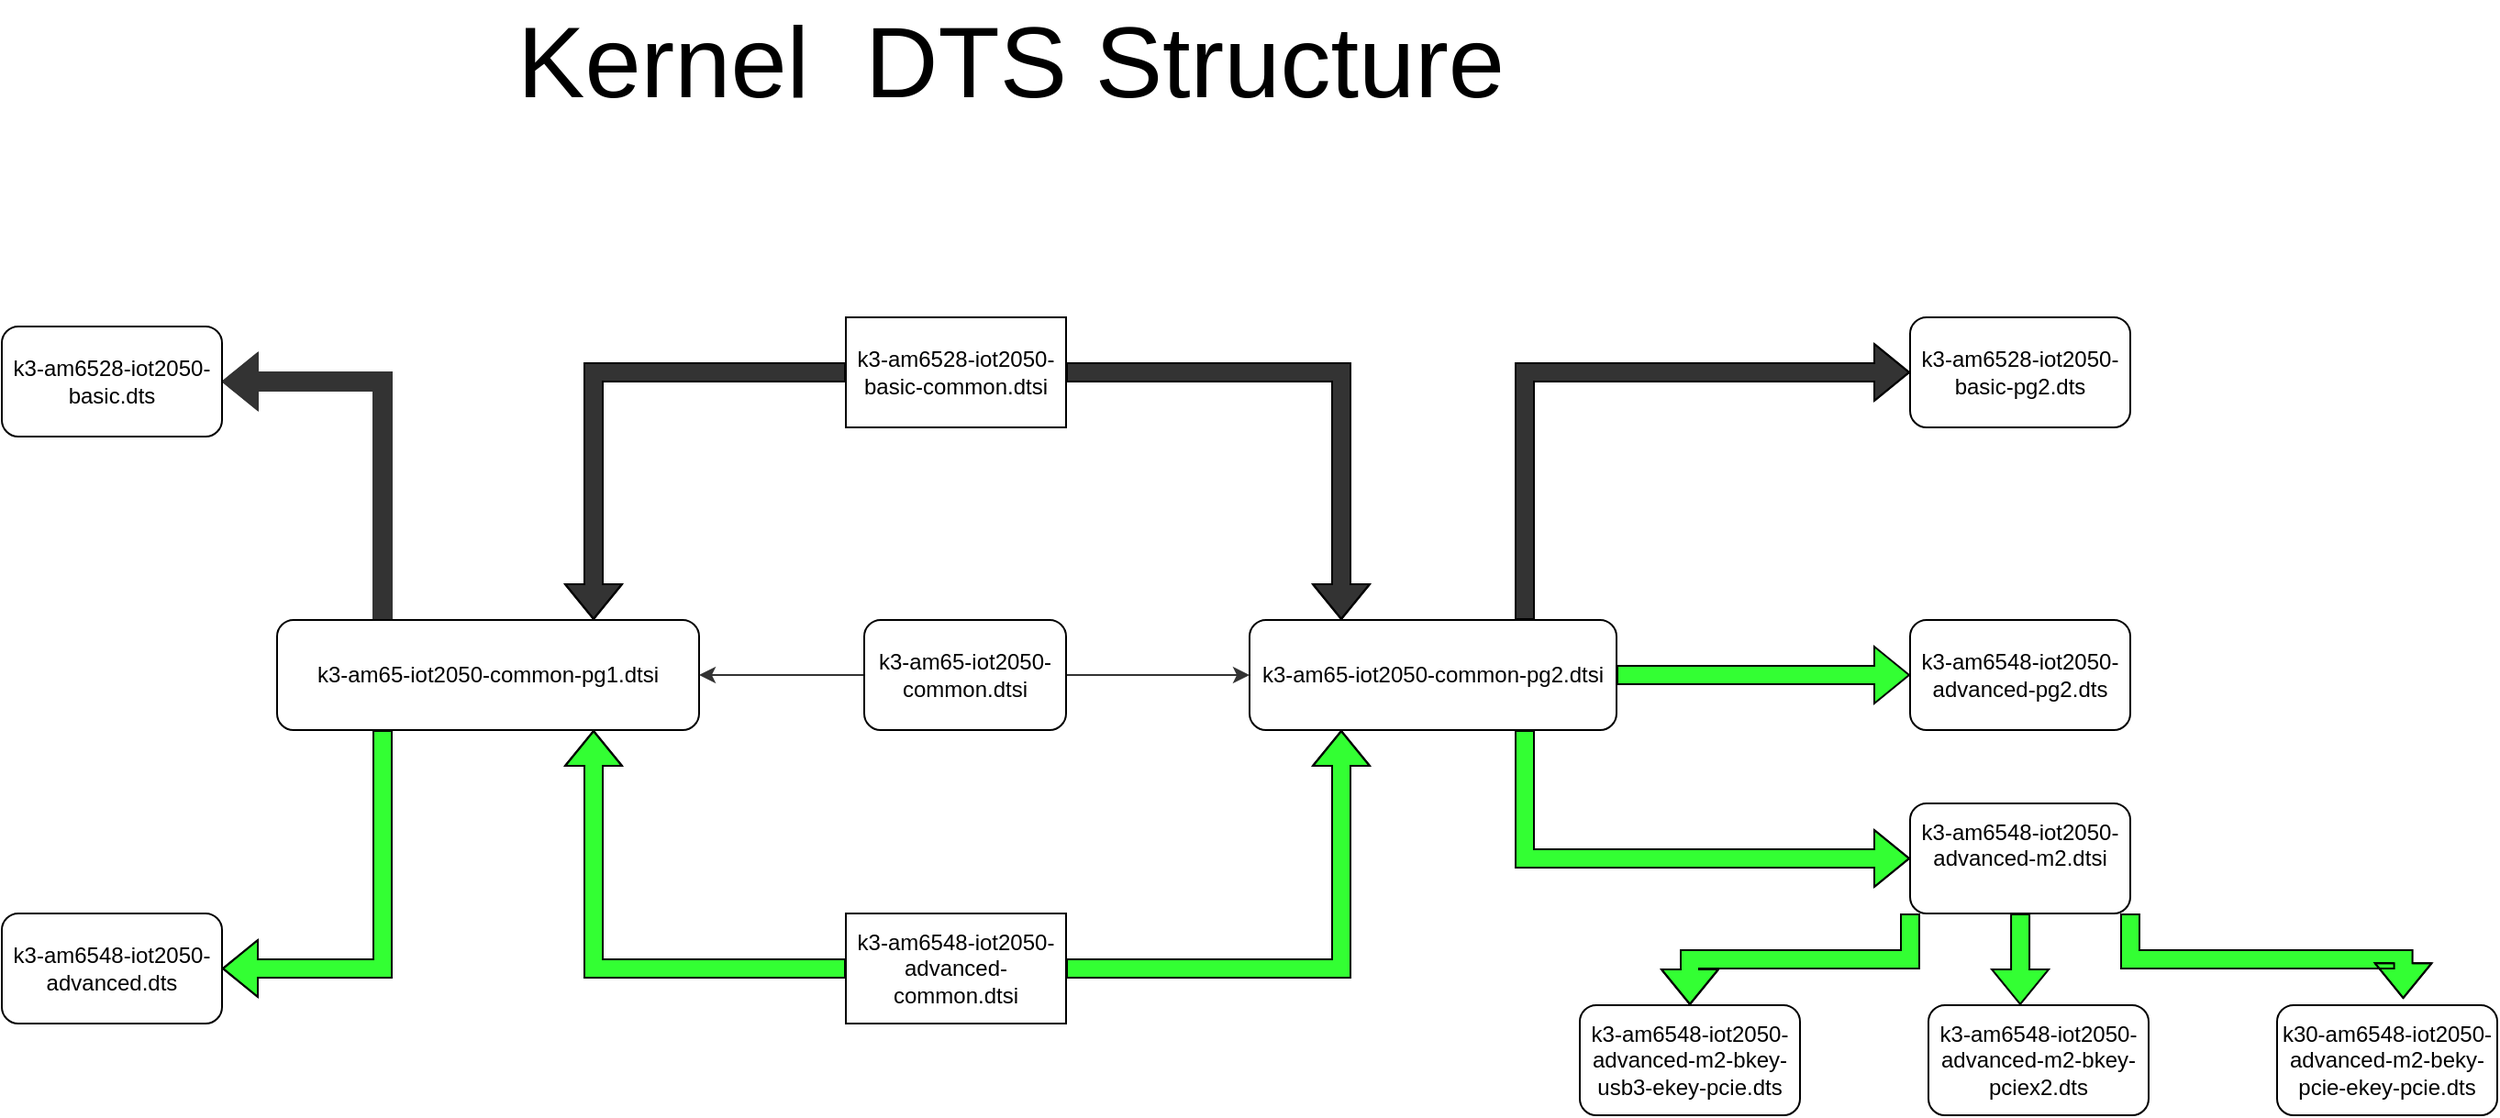 <mxfile version="20.0.1" type="github" pages="2">
  <diagram name="Page-1" id="74e2e168-ea6b-b213-b513-2b3c1d86103e">
    <mxGraphModel dx="1498" dy="946" grid="1" gridSize="10" guides="1" tooltips="1" connect="1" arrows="1" fold="1" page="1" pageScale="1" pageWidth="1100" pageHeight="850" background="none" math="0" shadow="0">
      <root>
        <mxCell id="0" />
        <mxCell id="1" parent="0" />
        <mxCell id="r4rQENSYaG7dbEwaF6Cd-39" style="edgeStyle=orthogonalEdgeStyle;rounded=0;orthogonalLoop=1;jettySize=auto;html=1;exitX=0.25;exitY=0;exitDx=0;exitDy=0;entryX=1;entryY=0.5;entryDx=0;entryDy=0;fillColor=#333333;elbow=vertical;shape=flexArrow;strokeColor=#333333;" parent="1" source="r4rQENSYaG7dbEwaF6Cd-1" target="r4rQENSYaG7dbEwaF6Cd-2" edge="1">
          <mxGeometry relative="1" as="geometry" />
        </mxCell>
        <mxCell id="r4rQENSYaG7dbEwaF6Cd-40" style="edgeStyle=orthogonalEdgeStyle;rounded=0;orthogonalLoop=1;jettySize=auto;html=1;exitX=0.25;exitY=1;exitDx=0;exitDy=0;entryX=1;entryY=0.5;entryDx=0;entryDy=0;fillColor=#33FF33;elbow=vertical;shape=flexArrow;" parent="1" source="r4rQENSYaG7dbEwaF6Cd-1" target="r4rQENSYaG7dbEwaF6Cd-3" edge="1">
          <mxGeometry relative="1" as="geometry" />
        </mxCell>
        <mxCell id="r4rQENSYaG7dbEwaF6Cd-1" value="k3-am65-iot2050-common-pg1.dtsi" style="rounded=1;whiteSpace=wrap;html=1;" parent="1" vertex="1">
          <mxGeometry x="160" y="560" width="230" height="60" as="geometry" />
        </mxCell>
        <UserObject label="k3-am6528-iot2050-basic.dts" link="k3-am6528-iot2050-basic.dts" id="r4rQENSYaG7dbEwaF6Cd-2">
          <mxCell style="rounded=1;whiteSpace=wrap;html=1;" parent="1" vertex="1">
            <mxGeometry x="10" y="400" width="120" height="60" as="geometry" />
          </mxCell>
        </UserObject>
        <UserObject label="k3-am6548-iot2050-advanced.dts" link="k3-am6548-iot2050-advanced.dts" id="r4rQENSYaG7dbEwaF6Cd-3">
          <mxCell style="rounded=1;whiteSpace=wrap;html=1;" parent="1" vertex="1">
            <mxGeometry x="10" y="720" width="120" height="60" as="geometry" />
          </mxCell>
        </UserObject>
        <mxCell id="r4rQENSYaG7dbEwaF6Cd-28" style="edgeStyle=orthogonalEdgeStyle;rounded=0;orthogonalLoop=1;jettySize=auto;html=1;entryX=0.25;entryY=0;entryDx=0;entryDy=0;fillColor=#333333;elbow=vertical;shape=flexArrow;" parent="1" source="r4rQENSYaG7dbEwaF6Cd-4" target="r4rQENSYaG7dbEwaF6Cd-7" edge="1">
          <mxGeometry relative="1" as="geometry" />
        </mxCell>
        <mxCell id="r4rQENSYaG7dbEwaF6Cd-33" style="edgeStyle=orthogonalEdgeStyle;rounded=0;orthogonalLoop=1;jettySize=auto;html=1;entryX=0.75;entryY=0;entryDx=0;entryDy=0;fillColor=#333333;elbow=vertical;shape=flexArrow;" parent="1" source="r4rQENSYaG7dbEwaF6Cd-4" target="r4rQENSYaG7dbEwaF6Cd-1" edge="1">
          <mxGeometry relative="1" as="geometry" />
        </mxCell>
        <mxCell id="r4rQENSYaG7dbEwaF6Cd-4" value="k3-am6528-iot2050-basic-common.dtsi" style="rounded=0;whiteSpace=wrap;html=1;" parent="1" vertex="1">
          <mxGeometry x="470" y="395" width="120" height="60" as="geometry" />
        </mxCell>
        <mxCell id="r4rQENSYaG7dbEwaF6Cd-30" style="edgeStyle=orthogonalEdgeStyle;rounded=0;orthogonalLoop=1;jettySize=auto;html=1;entryX=0.25;entryY=1;entryDx=0;entryDy=0;fillColor=#33FF33;elbow=vertical;shape=flexArrow;" parent="1" source="r4rQENSYaG7dbEwaF6Cd-5" target="r4rQENSYaG7dbEwaF6Cd-7" edge="1">
          <mxGeometry relative="1" as="geometry" />
        </mxCell>
        <mxCell id="r4rQENSYaG7dbEwaF6Cd-34" style="edgeStyle=orthogonalEdgeStyle;rounded=0;orthogonalLoop=1;jettySize=auto;html=1;entryX=0.75;entryY=1;entryDx=0;entryDy=0;fillColor=#33FF33;elbow=vertical;shape=flexArrow;" parent="1" source="r4rQENSYaG7dbEwaF6Cd-5" target="r4rQENSYaG7dbEwaF6Cd-1" edge="1">
          <mxGeometry relative="1" as="geometry" />
        </mxCell>
        <mxCell id="r4rQENSYaG7dbEwaF6Cd-5" value="k3-am6548-iot2050-advanced-common.dtsi" style="rounded=0;whiteSpace=wrap;html=1;" parent="1" vertex="1">
          <mxGeometry x="470" y="720" width="120" height="60" as="geometry" />
        </mxCell>
        <mxCell id="r4rQENSYaG7dbEwaF6Cd-6" value="k3-am6528-iot2050-basic-pg2.dts" style="rounded=1;whiteSpace=wrap;html=1;" parent="1" vertex="1">
          <mxGeometry x="1050" y="395" width="120" height="60" as="geometry" />
        </mxCell>
        <mxCell id="r4rQENSYaG7dbEwaF6Cd-37" style="edgeStyle=orthogonalEdgeStyle;rounded=0;orthogonalLoop=1;jettySize=auto;html=1;exitX=0.75;exitY=0;exitDx=0;exitDy=0;entryX=0;entryY=0.5;entryDx=0;entryDy=0;fillColor=#333333;elbow=vertical;shape=flexArrow;" parent="1" source="r4rQENSYaG7dbEwaF6Cd-7" target="r4rQENSYaG7dbEwaF6Cd-6" edge="1">
          <mxGeometry relative="1" as="geometry" />
        </mxCell>
        <mxCell id="GlffA6Be6cWvQCFeo6Yp-5" style="edgeStyle=orthogonalEdgeStyle;rounded=0;orthogonalLoop=1;jettySize=auto;html=1;entryX=0;entryY=0.5;entryDx=0;entryDy=0;shape=flexArrow;fillColor=#33FF33;" edge="1" parent="1" source="r4rQENSYaG7dbEwaF6Cd-7" target="r4rQENSYaG7dbEwaF6Cd-8">
          <mxGeometry relative="1" as="geometry" />
        </mxCell>
        <mxCell id="GlffA6Be6cWvQCFeo6Yp-7" style="edgeStyle=orthogonalEdgeStyle;shape=flexArrow;rounded=0;orthogonalLoop=1;jettySize=auto;html=1;exitX=0.75;exitY=1;exitDx=0;exitDy=0;entryX=0;entryY=0.5;entryDx=0;entryDy=0;fillColor=#33FF33;" edge="1" parent="1" source="r4rQENSYaG7dbEwaF6Cd-7" target="GlffA6Be6cWvQCFeo6Yp-6">
          <mxGeometry relative="1" as="geometry" />
        </mxCell>
        <mxCell id="r4rQENSYaG7dbEwaF6Cd-7" value="k3-am65-iot2050-common-pg2.dtsi" style="rounded=1;whiteSpace=wrap;html=1;" parent="1" vertex="1">
          <mxGeometry x="690" y="560" width="200" height="60" as="geometry" />
        </mxCell>
        <mxCell id="r4rQENSYaG7dbEwaF6Cd-8" value="k3-am6548-iot2050-advanced-pg2.dts" style="rounded=1;whiteSpace=wrap;html=1;" parent="1" vertex="1">
          <mxGeometry x="1050" y="560" width="120" height="60" as="geometry" />
        </mxCell>
        <mxCell id="r4rQENSYaG7dbEwaF6Cd-44" style="edgeStyle=orthogonalEdgeStyle;rounded=0;orthogonalLoop=1;jettySize=auto;html=1;entryX=0;entryY=0.5;entryDx=0;entryDy=0;strokeColor=#333333;fillColor=#333333;elbow=vertical;" parent="1" source="r4rQENSYaG7dbEwaF6Cd-43" target="r4rQENSYaG7dbEwaF6Cd-7" edge="1">
          <mxGeometry relative="1" as="geometry" />
        </mxCell>
        <mxCell id="r4rQENSYaG7dbEwaF6Cd-47" value="" style="edgeStyle=orthogonalEdgeStyle;rounded=0;orthogonalLoop=1;jettySize=auto;html=1;strokeColor=#333333;fillColor=#333333;elbow=vertical;" parent="1" source="r4rQENSYaG7dbEwaF6Cd-43" target="r4rQENSYaG7dbEwaF6Cd-1" edge="1">
          <mxGeometry relative="1" as="geometry" />
        </mxCell>
        <mxCell id="r4rQENSYaG7dbEwaF6Cd-43" value="k3-am65-iot2050-common.dtsi" style="rounded=1;whiteSpace=wrap;html=1;" parent="1" vertex="1">
          <mxGeometry x="480" y="560" width="110" height="60" as="geometry" />
        </mxCell>
        <mxCell id="GlffA6Be6cWvQCFeo6Yp-12" style="edgeStyle=orthogonalEdgeStyle;shape=flexArrow;rounded=0;orthogonalLoop=1;jettySize=auto;html=1;exitX=0;exitY=1;exitDx=0;exitDy=0;entryX=0.5;entryY=0;entryDx=0;entryDy=0;fillColor=#33FF33;" edge="1" parent="1" source="GlffA6Be6cWvQCFeo6Yp-6" target="GlffA6Be6cWvQCFeo6Yp-8">
          <mxGeometry relative="1" as="geometry" />
        </mxCell>
        <mxCell id="GlffA6Be6cWvQCFeo6Yp-13" style="edgeStyle=orthogonalEdgeStyle;shape=flexArrow;rounded=0;orthogonalLoop=1;jettySize=auto;html=1;entryX=0.417;entryY=0;entryDx=0;entryDy=0;entryPerimeter=0;fillColor=#33FF33;" edge="1" parent="1" source="GlffA6Be6cWvQCFeo6Yp-6" target="GlffA6Be6cWvQCFeo6Yp-10">
          <mxGeometry relative="1" as="geometry" />
        </mxCell>
        <mxCell id="GlffA6Be6cWvQCFeo6Yp-14" style="edgeStyle=orthogonalEdgeStyle;shape=flexArrow;rounded=0;orthogonalLoop=1;jettySize=auto;html=1;exitX=1;exitY=1;exitDx=0;exitDy=0;entryX=0.573;entryY=-0.057;entryDx=0;entryDy=0;entryPerimeter=0;fillColor=#33FF33;" edge="1" parent="1" source="GlffA6Be6cWvQCFeo6Yp-6" target="GlffA6Be6cWvQCFeo6Yp-9">
          <mxGeometry relative="1" as="geometry" />
        </mxCell>
        <mxCell id="GlffA6Be6cWvQCFeo6Yp-6" value="&lt;div&gt;k3-am6548-iot2050-advanced-m2.dtsi&lt;/div&gt;&lt;div&gt;&lt;br&gt;&lt;/div&gt;" style="rounded=1;whiteSpace=wrap;html=1;" vertex="1" parent="1">
          <mxGeometry x="1050" y="660" width="120" height="60" as="geometry" />
        </mxCell>
        <mxCell id="GlffA6Be6cWvQCFeo6Yp-8" value="k3-am6548-iot2050-advanced-m2-bkey-usb3-ekey-pcie.dts" style="rounded=1;whiteSpace=wrap;html=1;" vertex="1" parent="1">
          <mxGeometry x="870" y="770" width="120" height="60" as="geometry" />
        </mxCell>
        <mxCell id="GlffA6Be6cWvQCFeo6Yp-9" value="&lt;div&gt;k30-am6548-iot2050-advanced-m2-beky-pcie-ekey-pcie.dts&lt;/div&gt;" style="rounded=1;whiteSpace=wrap;html=1;" vertex="1" parent="1">
          <mxGeometry x="1250" y="770" width="120" height="60" as="geometry" />
        </mxCell>
        <mxCell id="GlffA6Be6cWvQCFeo6Yp-10" value="&lt;div&gt;k3-am6548-iot2050-advanced-m2-bkey-pciex2.dts&lt;/div&gt;" style="rounded=1;whiteSpace=wrap;html=1;" vertex="1" parent="1">
          <mxGeometry x="1060" y="770" width="120" height="60" as="geometry" />
        </mxCell>
        <mxCell id="99fLrWfxHEzy-64OnXJT-1" value="&lt;font style=&quot;font-size: 55px;&quot;&gt;Kernel&amp;nbsp; DTS Structure&lt;/font&gt;" style="text;html=1;strokeColor=none;fillColor=none;align=center;verticalAlign=middle;whiteSpace=wrap;rounded=0;labelBackgroundColor=none;" vertex="1" parent="1">
          <mxGeometry x="240" y="240" width="640" height="30" as="geometry" />
        </mxCell>
      </root>
    </mxGraphModel>
  </diagram>
  <diagram id="bBbT3KPzrHFNqPP_vTb-" name="Page-2">
    <mxGraphModel dx="1299" dy="820" grid="1" gridSize="10" guides="1" tooltips="1" connect="1" arrows="1" fold="1" page="1" pageScale="1" pageWidth="850" pageHeight="1100" math="0" shadow="0">
      <root>
        <mxCell id="0" />
        <mxCell id="1" parent="0" />
        <mxCell id="TuMRHi0CmRHskfyK4uXU-1" style="edgeStyle=orthogonalEdgeStyle;rounded=0;orthogonalLoop=1;jettySize=auto;html=1;exitX=0.25;exitY=0;exitDx=0;exitDy=0;entryX=1;entryY=0.5;entryDx=0;entryDy=0;fillColor=#333333;elbow=vertical;shape=flexArrow;strokeColor=#333333;" edge="1" parent="1" source="TuMRHi0CmRHskfyK4uXU-3" target="TuMRHi0CmRHskfyK4uXU-4">
          <mxGeometry relative="1" as="geometry" />
        </mxCell>
        <mxCell id="TuMRHi0CmRHskfyK4uXU-2" style="edgeStyle=orthogonalEdgeStyle;rounded=0;orthogonalLoop=1;jettySize=auto;html=1;exitX=0.25;exitY=1;exitDx=0;exitDy=0;entryX=1;entryY=0.5;entryDx=0;entryDy=0;fillColor=#33FF33;elbow=vertical;shape=flexArrow;" edge="1" parent="1" source="TuMRHi0CmRHskfyK4uXU-3" target="TuMRHi0CmRHskfyK4uXU-5">
          <mxGeometry relative="1" as="geometry" />
        </mxCell>
        <mxCell id="TuMRHi0CmRHskfyK4uXU-3" value="k3-am65-iot2050-common-pg1.dtsi" style="rounded=1;whiteSpace=wrap;html=1;" vertex="1" parent="1">
          <mxGeometry x="160" y="560" width="230" height="60" as="geometry" />
        </mxCell>
        <UserObject label="k3-am6528-iot2050-basic.dts" link="k3-am6528-iot2050-basic.dts" id="TuMRHi0CmRHskfyK4uXU-4">
          <mxCell style="rounded=1;whiteSpace=wrap;html=1;" vertex="1" parent="1">
            <mxGeometry x="10" y="400" width="120" height="60" as="geometry" />
          </mxCell>
        </UserObject>
        <UserObject label="k3-am6548-iot2050-advanced.dts" link="k3-am6548-iot2050-advanced.dts" id="TuMRHi0CmRHskfyK4uXU-5">
          <mxCell style="rounded=1;whiteSpace=wrap;html=1;" vertex="1" parent="1">
            <mxGeometry x="10" y="720" width="120" height="60" as="geometry" />
          </mxCell>
        </UserObject>
        <mxCell id="TuMRHi0CmRHskfyK4uXU-6" style="edgeStyle=orthogonalEdgeStyle;rounded=0;orthogonalLoop=1;jettySize=auto;html=1;entryX=0.25;entryY=0;entryDx=0;entryDy=0;fillColor=#333333;elbow=vertical;shape=flexArrow;" edge="1" parent="1" source="TuMRHi0CmRHskfyK4uXU-8" target="TuMRHi0CmRHskfyK4uXU-16">
          <mxGeometry relative="1" as="geometry" />
        </mxCell>
        <mxCell id="TuMRHi0CmRHskfyK4uXU-7" style="edgeStyle=orthogonalEdgeStyle;rounded=0;orthogonalLoop=1;jettySize=auto;html=1;entryX=0.75;entryY=0;entryDx=0;entryDy=0;fillColor=#333333;elbow=vertical;shape=flexArrow;" edge="1" parent="1" source="TuMRHi0CmRHskfyK4uXU-8" target="TuMRHi0CmRHskfyK4uXU-3">
          <mxGeometry relative="1" as="geometry" />
        </mxCell>
        <mxCell id="TuMRHi0CmRHskfyK4uXU-8" value="k3-am6528-iot2050-basic-common.dtsi" style="rounded=0;whiteSpace=wrap;html=1;" vertex="1" parent="1">
          <mxGeometry x="470" y="395" width="120" height="60" as="geometry" />
        </mxCell>
        <mxCell id="TuMRHi0CmRHskfyK4uXU-9" style="edgeStyle=orthogonalEdgeStyle;rounded=0;orthogonalLoop=1;jettySize=auto;html=1;entryX=0.25;entryY=1;entryDx=0;entryDy=0;fillColor=#33FF33;elbow=vertical;shape=flexArrow;" edge="1" parent="1" source="TuMRHi0CmRHskfyK4uXU-11" target="TuMRHi0CmRHskfyK4uXU-16">
          <mxGeometry relative="1" as="geometry" />
        </mxCell>
        <mxCell id="TuMRHi0CmRHskfyK4uXU-10" style="edgeStyle=orthogonalEdgeStyle;rounded=0;orthogonalLoop=1;jettySize=auto;html=1;entryX=0.75;entryY=1;entryDx=0;entryDy=0;fillColor=#33FF33;elbow=vertical;shape=flexArrow;" edge="1" parent="1" source="TuMRHi0CmRHskfyK4uXU-11" target="TuMRHi0CmRHskfyK4uXU-3">
          <mxGeometry relative="1" as="geometry" />
        </mxCell>
        <mxCell id="TuMRHi0CmRHskfyK4uXU-11" value="k3-am6548-iot2050-advanced-common.dtsi" style="rounded=0;whiteSpace=wrap;html=1;" vertex="1" parent="1">
          <mxGeometry x="470" y="720" width="120" height="60" as="geometry" />
        </mxCell>
        <mxCell id="TuMRHi0CmRHskfyK4uXU-12" value="k3-am6528-iot2050-basic-pg2.dts" style="rounded=1;whiteSpace=wrap;html=1;" vertex="1" parent="1">
          <mxGeometry x="1050" y="395" width="120" height="60" as="geometry" />
        </mxCell>
        <mxCell id="TuMRHi0CmRHskfyK4uXU-13" style="edgeStyle=orthogonalEdgeStyle;rounded=0;orthogonalLoop=1;jettySize=auto;html=1;exitX=0.75;exitY=0;exitDx=0;exitDy=0;entryX=0;entryY=0.5;entryDx=0;entryDy=0;fillColor=#333333;elbow=vertical;shape=flexArrow;" edge="1" parent="1" source="TuMRHi0CmRHskfyK4uXU-16" target="TuMRHi0CmRHskfyK4uXU-12">
          <mxGeometry relative="1" as="geometry" />
        </mxCell>
        <mxCell id="TuMRHi0CmRHskfyK4uXU-14" style="edgeStyle=orthogonalEdgeStyle;rounded=0;orthogonalLoop=1;jettySize=auto;html=1;entryX=0;entryY=0.5;entryDx=0;entryDy=0;shape=flexArrow;fillColor=#33FF33;" edge="1" parent="1" source="TuMRHi0CmRHskfyK4uXU-16" target="TuMRHi0CmRHskfyK4uXU-17">
          <mxGeometry relative="1" as="geometry" />
        </mxCell>
        <mxCell id="TuMRHi0CmRHskfyK4uXU-15" style="edgeStyle=orthogonalEdgeStyle;shape=flexArrow;rounded=0;orthogonalLoop=1;jettySize=auto;html=1;exitX=0.75;exitY=1;exitDx=0;exitDy=0;entryX=0;entryY=0.5;entryDx=0;entryDy=0;fillColor=#33FF33;" edge="1" parent="1" source="TuMRHi0CmRHskfyK4uXU-16" target="TuMRHi0CmRHskfyK4uXU-24">
          <mxGeometry relative="1" as="geometry">
            <Array as="points">
              <mxPoint x="840" y="740" />
              <mxPoint x="1050" y="740" />
            </Array>
          </mxGeometry>
        </mxCell>
        <mxCell id="TuMRHi0CmRHskfyK4uXU-16" value="k3-am65-iot2050-common-pg2.dtsi" style="rounded=1;whiteSpace=wrap;html=1;" vertex="1" parent="1">
          <mxGeometry x="690" y="560" width="200" height="60" as="geometry" />
        </mxCell>
        <mxCell id="TuMRHi0CmRHskfyK4uXU-17" value="k3-am6548-iot2050-advanced-pg2.dts" style="rounded=1;whiteSpace=wrap;html=1;" vertex="1" parent="1">
          <mxGeometry x="1050" y="560" width="120" height="60" as="geometry" />
        </mxCell>
        <mxCell id="TuMRHi0CmRHskfyK4uXU-18" style="edgeStyle=orthogonalEdgeStyle;rounded=0;orthogonalLoop=1;jettySize=auto;html=1;entryX=0;entryY=0.5;entryDx=0;entryDy=0;strokeColor=#333333;fillColor=#333333;elbow=vertical;" edge="1" parent="1" source="TuMRHi0CmRHskfyK4uXU-20" target="TuMRHi0CmRHskfyK4uXU-16">
          <mxGeometry relative="1" as="geometry" />
        </mxCell>
        <mxCell id="TuMRHi0CmRHskfyK4uXU-19" value="" style="edgeStyle=orthogonalEdgeStyle;rounded=0;orthogonalLoop=1;jettySize=auto;html=1;strokeColor=#333333;fillColor=#333333;elbow=vertical;" edge="1" parent="1" source="TuMRHi0CmRHskfyK4uXU-20" target="TuMRHi0CmRHskfyK4uXU-3">
          <mxGeometry relative="1" as="geometry" />
        </mxCell>
        <mxCell id="TuMRHi0CmRHskfyK4uXU-20" value="k3-am65-iot2050-common.dtsi" style="rounded=1;whiteSpace=wrap;html=1;" vertex="1" parent="1">
          <mxGeometry x="480" y="560" width="110" height="60" as="geometry" />
        </mxCell>
        <mxCell id="TuMRHi0CmRHskfyK4uXU-24" value="&lt;div&gt;k3-am6548-iot2050-advanced-m2.dts&lt;/div&gt;&lt;div&gt;&lt;br&gt;&lt;/div&gt;" style="rounded=1;whiteSpace=wrap;html=1;" vertex="1" parent="1">
          <mxGeometry x="1050" y="710" width="120" height="60" as="geometry" />
        </mxCell>
        <mxCell id="TuMRHi0CmRHskfyK4uXU-28" value="&lt;font style=&quot;font-size: 55px;&quot;&gt;U-BOOT&amp;nbsp; DTS Structure&lt;/font&gt;" style="text;html=1;strokeColor=none;fillColor=none;align=center;verticalAlign=middle;whiteSpace=wrap;rounded=0;labelBackgroundColor=none;" vertex="1" parent="1">
          <mxGeometry x="230" y="150" width="640" height="30" as="geometry" />
        </mxCell>
      </root>
    </mxGraphModel>
  </diagram>
</mxfile>
